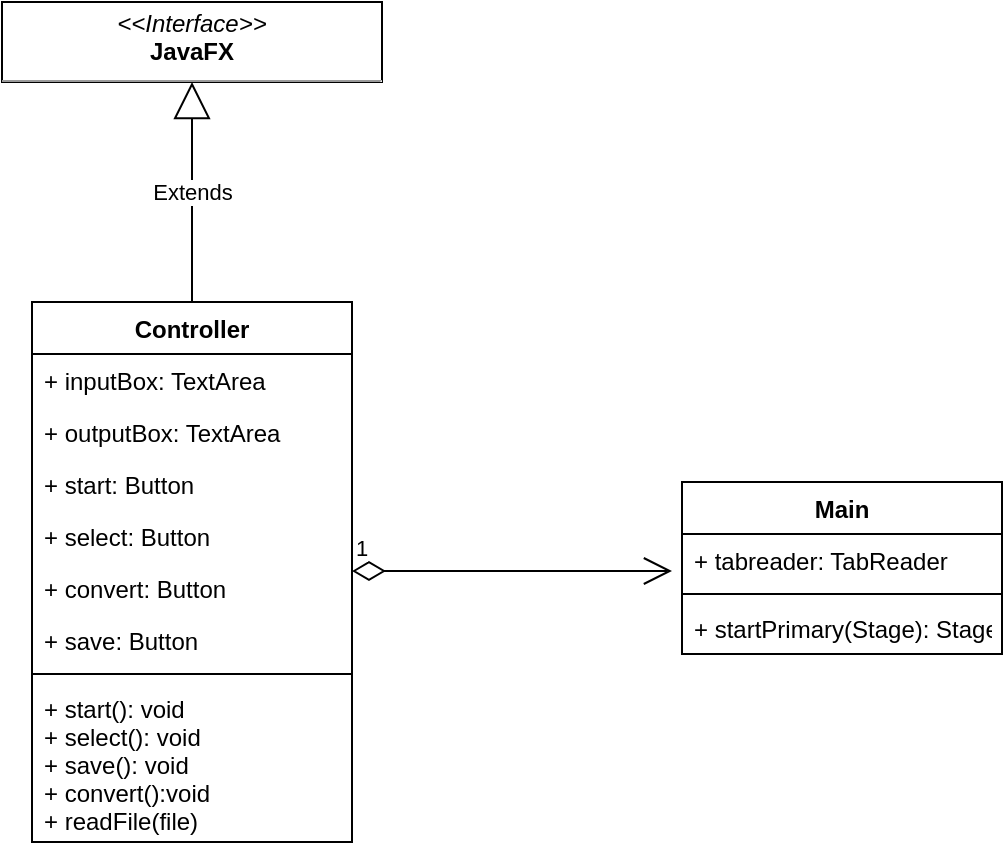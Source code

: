 <mxfile version="14.4.6" type="github">
  <diagram id="C5RBs43oDa-KdzZeNtuy" name="Page-1">
    <mxGraphModel dx="868" dy="482" grid="1" gridSize="10" guides="1" tooltips="1" connect="1" arrows="1" fold="1" page="1" pageScale="1" pageWidth="827" pageHeight="1169" math="0" shadow="0">
      <root>
        <mxCell id="WIyWlLk6GJQsqaUBKTNV-0" />
        <mxCell id="WIyWlLk6GJQsqaUBKTNV-1" parent="WIyWlLk6GJQsqaUBKTNV-0" />
        <mxCell id="NMUxeooYNo0SQ_UI_RBi-0" value="&lt;p style=&quot;margin: 0px ; margin-top: 4px ; text-align: center&quot;&gt;&lt;i&gt;&amp;lt;&amp;lt;Interface&amp;gt;&amp;gt;&lt;/i&gt;&lt;br&gt;&lt;b&gt;JavaFX&lt;/b&gt;&lt;/p&gt;&lt;hr size=&quot;1&quot;&gt;&lt;p style=&quot;margin: 0px ; margin-left: 4px&quot;&gt;&lt;br&gt;&lt;/p&gt;&lt;hr size=&quot;1&quot;&gt;&lt;p style=&quot;margin: 0px ; margin-left: 4px&quot;&gt;&lt;br&gt;&lt;/p&gt;" style="verticalAlign=top;align=left;overflow=fill;fontSize=12;fontFamily=Helvetica;html=1;" vertex="1" parent="WIyWlLk6GJQsqaUBKTNV-1">
          <mxGeometry x="370" y="30" width="190" height="40" as="geometry" />
        </mxCell>
        <mxCell id="NMUxeooYNo0SQ_UI_RBi-1" value="Controller" style="swimlane;fontStyle=1;align=center;verticalAlign=top;childLayout=stackLayout;horizontal=1;startSize=26;horizontalStack=0;resizeParent=1;resizeParentMax=0;resizeLast=0;collapsible=1;marginBottom=0;" vertex="1" parent="WIyWlLk6GJQsqaUBKTNV-1">
          <mxGeometry x="385" y="180" width="160" height="270" as="geometry" />
        </mxCell>
        <mxCell id="NMUxeooYNo0SQ_UI_RBi-2" value="+ inputBox: TextArea" style="text;strokeColor=none;fillColor=none;align=left;verticalAlign=top;spacingLeft=4;spacingRight=4;overflow=hidden;rotatable=0;points=[[0,0.5],[1,0.5]];portConstraint=eastwest;" vertex="1" parent="NMUxeooYNo0SQ_UI_RBi-1">
          <mxGeometry y="26" width="160" height="26" as="geometry" />
        </mxCell>
        <mxCell id="NMUxeooYNo0SQ_UI_RBi-5" value="+ outputBox: TextArea" style="text;strokeColor=none;fillColor=none;align=left;verticalAlign=top;spacingLeft=4;spacingRight=4;overflow=hidden;rotatable=0;points=[[0,0.5],[1,0.5]];portConstraint=eastwest;" vertex="1" parent="NMUxeooYNo0SQ_UI_RBi-1">
          <mxGeometry y="52" width="160" height="26" as="geometry" />
        </mxCell>
        <mxCell id="NMUxeooYNo0SQ_UI_RBi-6" value="+ start: Button" style="text;strokeColor=none;fillColor=none;align=left;verticalAlign=top;spacingLeft=4;spacingRight=4;overflow=hidden;rotatable=0;points=[[0,0.5],[1,0.5]];portConstraint=eastwest;" vertex="1" parent="NMUxeooYNo0SQ_UI_RBi-1">
          <mxGeometry y="78" width="160" height="26" as="geometry" />
        </mxCell>
        <mxCell id="NMUxeooYNo0SQ_UI_RBi-7" value="+ select: Button" style="text;strokeColor=none;fillColor=none;align=left;verticalAlign=top;spacingLeft=4;spacingRight=4;overflow=hidden;rotatable=0;points=[[0,0.5],[1,0.5]];portConstraint=eastwest;" vertex="1" parent="NMUxeooYNo0SQ_UI_RBi-1">
          <mxGeometry y="104" width="160" height="26" as="geometry" />
        </mxCell>
        <mxCell id="NMUxeooYNo0SQ_UI_RBi-9" value="+ convert: Button" style="text;strokeColor=none;fillColor=none;align=left;verticalAlign=top;spacingLeft=4;spacingRight=4;overflow=hidden;rotatable=0;points=[[0,0.5],[1,0.5]];portConstraint=eastwest;" vertex="1" parent="NMUxeooYNo0SQ_UI_RBi-1">
          <mxGeometry y="130" width="160" height="26" as="geometry" />
        </mxCell>
        <mxCell id="NMUxeooYNo0SQ_UI_RBi-10" value="+ save: Button" style="text;strokeColor=none;fillColor=none;align=left;verticalAlign=top;spacingLeft=4;spacingRight=4;overflow=hidden;rotatable=0;points=[[0,0.5],[1,0.5]];portConstraint=eastwest;" vertex="1" parent="NMUxeooYNo0SQ_UI_RBi-1">
          <mxGeometry y="156" width="160" height="26" as="geometry" />
        </mxCell>
        <mxCell id="NMUxeooYNo0SQ_UI_RBi-3" value="" style="line;strokeWidth=1;fillColor=none;align=left;verticalAlign=middle;spacingTop=-1;spacingLeft=3;spacingRight=3;rotatable=0;labelPosition=right;points=[];portConstraint=eastwest;" vertex="1" parent="NMUxeooYNo0SQ_UI_RBi-1">
          <mxGeometry y="182" width="160" height="8" as="geometry" />
        </mxCell>
        <mxCell id="NMUxeooYNo0SQ_UI_RBi-4" value="+ start(): void &#xa;+ select(): void&#xa;+ save(): void&#xa;+ convert():void &#xa;+ readFile(file)" style="text;strokeColor=none;fillColor=none;align=left;verticalAlign=top;spacingLeft=4;spacingRight=4;overflow=hidden;rotatable=0;points=[[0,0.5],[1,0.5]];portConstraint=eastwest;" vertex="1" parent="NMUxeooYNo0SQ_UI_RBi-1">
          <mxGeometry y="190" width="160" height="80" as="geometry" />
        </mxCell>
        <mxCell id="NMUxeooYNo0SQ_UI_RBi-11" value="Extends" style="endArrow=block;endSize=16;endFill=0;html=1;exitX=0.5;exitY=0;exitDx=0;exitDy=0;entryX=0.5;entryY=1;entryDx=0;entryDy=0;" edge="1" parent="WIyWlLk6GJQsqaUBKTNV-1" source="NMUxeooYNo0SQ_UI_RBi-1" target="NMUxeooYNo0SQ_UI_RBi-0">
          <mxGeometry width="160" relative="1" as="geometry">
            <mxPoint x="330" y="250" as="sourcePoint" />
            <mxPoint x="490" y="250" as="targetPoint" />
          </mxGeometry>
        </mxCell>
        <mxCell id="NMUxeooYNo0SQ_UI_RBi-36" value="1" style="endArrow=open;html=1;endSize=12;startArrow=diamondThin;startSize=14;startFill=0;edgeStyle=orthogonalEdgeStyle;align=left;verticalAlign=bottom;" edge="1" parent="WIyWlLk6GJQsqaUBKTNV-1">
          <mxGeometry x="-1" y="3" relative="1" as="geometry">
            <mxPoint x="545" y="314.5" as="sourcePoint" />
            <mxPoint x="705" y="314.5" as="targetPoint" />
            <Array as="points">
              <mxPoint x="685" y="314.5" />
              <mxPoint x="685" y="314.5" />
            </Array>
          </mxGeometry>
        </mxCell>
        <mxCell id="NMUxeooYNo0SQ_UI_RBi-37" value="Main" style="swimlane;fontStyle=1;align=center;verticalAlign=top;childLayout=stackLayout;horizontal=1;startSize=26;horizontalStack=0;resizeParent=1;resizeParentMax=0;resizeLast=0;collapsible=1;marginBottom=0;" vertex="1" parent="WIyWlLk6GJQsqaUBKTNV-1">
          <mxGeometry x="710" y="270" width="160" height="86" as="geometry" />
        </mxCell>
        <mxCell id="NMUxeooYNo0SQ_UI_RBi-38" value="+ tabreader: TabReader" style="text;strokeColor=none;fillColor=none;align=left;verticalAlign=top;spacingLeft=4;spacingRight=4;overflow=hidden;rotatable=0;points=[[0,0.5],[1,0.5]];portConstraint=eastwest;" vertex="1" parent="NMUxeooYNo0SQ_UI_RBi-37">
          <mxGeometry y="26" width="160" height="26" as="geometry" />
        </mxCell>
        <mxCell id="NMUxeooYNo0SQ_UI_RBi-39" value="" style="line;strokeWidth=1;fillColor=none;align=left;verticalAlign=middle;spacingTop=-1;spacingLeft=3;spacingRight=3;rotatable=0;labelPosition=right;points=[];portConstraint=eastwest;" vertex="1" parent="NMUxeooYNo0SQ_UI_RBi-37">
          <mxGeometry y="52" width="160" height="8" as="geometry" />
        </mxCell>
        <mxCell id="NMUxeooYNo0SQ_UI_RBi-40" value="+ startPrimary(Stage): Stage" style="text;strokeColor=none;fillColor=none;align=left;verticalAlign=top;spacingLeft=4;spacingRight=4;overflow=hidden;rotatable=0;points=[[0,0.5],[1,0.5]];portConstraint=eastwest;" vertex="1" parent="NMUxeooYNo0SQ_UI_RBi-37">
          <mxGeometry y="60" width="160" height="26" as="geometry" />
        </mxCell>
      </root>
    </mxGraphModel>
  </diagram>
</mxfile>

